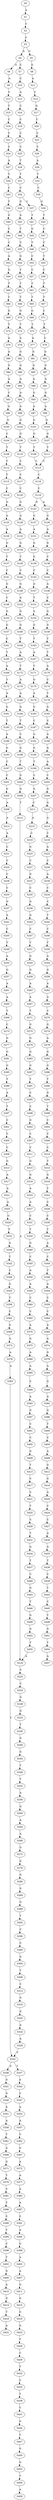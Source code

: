 strict digraph  {
	S0 -> S1 [ label = A ];
	S1 -> S2 [ label = C ];
	S2 -> S3 [ label = C ];
	S3 -> S4 [ label = A ];
	S3 -> S5 [ label = G ];
	S4 -> S6 [ label = G ];
	S4 -> S7 [ label = C ];
	S5 -> S8 [ label = G ];
	S6 -> S9 [ label = A ];
	S7 -> S10 [ label = C ];
	S8 -> S11 [ label = A ];
	S9 -> S12 [ label = C ];
	S10 -> S13 [ label = A ];
	S11 -> S14 [ label = C ];
	S12 -> S15 [ label = T ];
	S13 -> S16 [ label = C ];
	S14 -> S17 [ label = G ];
	S15 -> S18 [ label = C ];
	S16 -> S19 [ label = C ];
	S17 -> S20 [ label = C ];
	S18 -> S21 [ label = C ];
	S19 -> S22 [ label = C ];
	S20 -> S23 [ label = C ];
	S21 -> S24 [ label = C ];
	S22 -> S25 [ label = C ];
	S23 -> S26 [ label = C ];
	S24 -> S27 [ label = A ];
	S25 -> S28 [ label = T ];
	S26 -> S29 [ label = A ];
	S27 -> S30 [ label = T ];
	S28 -> S31 [ label = T ];
	S29 -> S32 [ label = T ];
	S30 -> S33 [ label = C ];
	S31 -> S34 [ label = C ];
	S32 -> S35 [ label = C ];
	S33 -> S36 [ label = T ];
	S34 -> S37 [ label = C ];
	S34 -> S38 [ label = G ];
	S35 -> S39 [ label = G ];
	S36 -> S40 [ label = G ];
	S37 -> S41 [ label = T ];
	S38 -> S42 [ label = A ];
	S39 -> S43 [ label = T ];
	S40 -> S44 [ label = C ];
	S41 -> S45 [ label = G ];
	S42 -> S46 [ label = T ];
	S43 -> S47 [ label = C ];
	S44 -> S48 [ label = C ];
	S45 -> S49 [ label = T ];
	S46 -> S50 [ label = C ];
	S47 -> S51 [ label = C ];
	S48 -> S52 [ label = A ];
	S49 -> S53 [ label = C ];
	S50 -> S54 [ label = G ];
	S51 -> S55 [ label = T ];
	S52 -> S56 [ label = G ];
	S53 -> S57 [ label = C ];
	S54 -> S58 [ label = T ];
	S55 -> S59 [ label = C ];
	S56 -> S60 [ label = T ];
	S57 -> S61 [ label = T ];
	S58 -> S62 [ label = T ];
	S59 -> S63 [ label = T ];
	S60 -> S64 [ label = C ];
	S61 -> S65 [ label = T ];
	S62 -> S66 [ label = T ];
	S63 -> S67 [ label = T ];
	S64 -> S68 [ label = G ];
	S65 -> S69 [ label = G ];
	S66 -> S70 [ label = G ];
	S67 -> S71 [ label = C ];
	S68 -> S72 [ label = T ];
	S69 -> S73 [ label = T ];
	S70 -> S74 [ label = T ];
	S71 -> S75 [ label = T ];
	S72 -> S76 [ label = A ];
	S73 -> S77 [ label = A ];
	S74 -> S78 [ label = A ];
	S75 -> S79 [ label = C ];
	S76 -> S80 [ label = A ];
	S77 -> S81 [ label = G ];
	S78 -> S82 [ label = G ];
	S79 -> S83 [ label = G ];
	S80 -> S84 [ label = G ];
	S81 -> S85 [ label = G ];
	S82 -> S86 [ label = G ];
	S83 -> S87 [ label = G ];
	S84 -> S88 [ label = A ];
	S85 -> S89 [ label = A ];
	S86 -> S90 [ label = A ];
	S87 -> S91 [ label = A ];
	S88 -> S92 [ label = C ];
	S89 -> S93 [ label = G ];
	S90 -> S94 [ label = A ];
	S91 -> S95 [ label = G ];
	S92 -> S96 [ label = G ];
	S93 -> S97 [ label = A ];
	S94 -> S98 [ label = A ];
	S95 -> S99 [ label = A ];
	S96 -> S100 [ label = G ];
	S97 -> S101 [ label = G ];
	S98 -> S102 [ label = G ];
	S99 -> S103 [ label = G ];
	S100 -> S104 [ label = C ];
	S101 -> S105 [ label = G ];
	S102 -> S106 [ label = G ];
	S103 -> S107 [ label = G ];
	S104 -> S108 [ label = T ];
	S105 -> S109 [ label = T ];
	S106 -> S110 [ label = T ];
	S107 -> S111 [ label = T ];
	S108 -> S112 [ label = C ];
	S109 -> S113 [ label = C ];
	S110 -> S114 [ label = C ];
	S111 -> S113 [ label = C ];
	S112 -> S115 [ label = T ];
	S113 -> S116 [ label = C ];
	S114 -> S117 [ label = C ];
	S115 -> S118 [ label = C ];
	S116 -> S119 [ label = C ];
	S117 -> S120 [ label = C ];
	S118 -> S121 [ label = G ];
	S119 -> S122 [ label = A ];
	S119 -> S123 [ label = G ];
	S120 -> S124 [ label = G ];
	S121 -> S125 [ label = A ];
	S122 -> S126 [ label = G ];
	S123 -> S127 [ label = G ];
	S124 -> S128 [ label = A ];
	S125 -> S129 [ label = A ];
	S126 -> S130 [ label = A ];
	S127 -> S131 [ label = A ];
	S128 -> S132 [ label = A ];
	S129 -> S133 [ label = G ];
	S130 -> S134 [ label = G ];
	S131 -> S135 [ label = G ];
	S132 -> S136 [ label = G ];
	S133 -> S137 [ label = T ];
	S134 -> S138 [ label = C ];
	S135 -> S139 [ label = G ];
	S136 -> S140 [ label = T ];
	S137 -> S141 [ label = C ];
	S138 -> S142 [ label = C ];
	S139 -> S143 [ label = C ];
	S140 -> S144 [ label = C ];
	S141 -> S145 [ label = G ];
	S142 -> S146 [ label = A ];
	S143 -> S147 [ label = G ];
	S144 -> S148 [ label = G ];
	S145 -> S149 [ label = C ];
	S146 -> S150 [ label = C ];
	S147 -> S151 [ label = T ];
	S148 -> S152 [ label = A ];
	S149 -> S153 [ label = G ];
	S150 -> S154 [ label = G ];
	S151 -> S155 [ label = G ];
	S152 -> S156 [ label = G ];
	S153 -> S157 [ label = G ];
	S154 -> S158 [ label = G ];
	S155 -> S159 [ label = G ];
	S156 -> S160 [ label = G ];
	S157 -> S161 [ label = C ];
	S158 -> S162 [ label = T ];
	S159 -> S163 [ label = T ];
	S160 -> S164 [ label = T ];
	S161 -> S165 [ label = T ];
	S162 -> S166 [ label = T ];
	S163 -> S167 [ label = A ];
	S164 -> S168 [ label = A ];
	S165 -> S169 [ label = A ];
	S166 -> S170 [ label = A ];
	S167 -> S171 [ label = T ];
	S168 -> S172 [ label = T ];
	S169 -> S173 [ label = T ];
	S170 -> S174 [ label = C ];
	S171 -> S175 [ label = G ];
	S172 -> S176 [ label = A ];
	S173 -> S177 [ label = A ];
	S174 -> S178 [ label = T ];
	S175 -> S179 [ label = A ];
	S176 -> S180 [ label = A ];
	S177 -> S181 [ label = G ];
	S178 -> S182 [ label = G ];
	S179 -> S183 [ label = G ];
	S180 -> S184 [ label = G ];
	S181 -> S185 [ label = T ];
	S182 -> S186 [ label = C ];
	S183 -> S187 [ label = C ];
	S184 -> S188 [ label = T ];
	S185 -> S189 [ label = A ];
	S186 -> S190 [ label = A ];
	S187 -> S191 [ label = G ];
	S188 -> S192 [ label = C ];
	S189 -> S193 [ label = G ];
	S190 -> S194 [ label = G ];
	S191 -> S195 [ label = G ];
	S192 -> S196 [ label = G ];
	S193 -> S197 [ label = C ];
	S194 -> S198 [ label = A ];
	S195 -> S199 [ label = T ];
	S196 -> S200 [ label = T ];
	S197 -> S201 [ label = C ];
	S198 -> S202 [ label = C ];
	S199 -> S203 [ label = C ];
	S200 -> S204 [ label = G ];
	S201 -> S205 [ label = G ];
	S202 -> S206 [ label = G ];
	S203 -> S207 [ label = G ];
	S204 -> S208 [ label = G ];
	S205 -> S209 [ label = A ];
	S206 -> S210 [ label = G ];
	S207 -> S211 [ label = C ];
	S208 -> S212 [ label = T ];
	S209 -> S213 [ label = A ];
	S210 -> S214 [ label = A ];
	S211 -> S215 [ label = A ];
	S212 -> S216 [ label = A ];
	S213 -> S217 [ label = A ];
	S214 -> S218 [ label = C ];
	S215 -> S219 [ label = C ];
	S216 -> S220 [ label = C ];
	S217 -> S221 [ label = C ];
	S218 -> S222 [ label = A ];
	S219 -> S223 [ label = G ];
	S220 -> S224 [ label = C ];
	S221 -> S225 [ label = C ];
	S222 -> S226 [ label = C ];
	S223 -> S227 [ label = C ];
	S224 -> S228 [ label = G ];
	S225 -> S229 [ label = C ];
	S226 -> S230 [ label = A ];
	S227 -> S231 [ label = G ];
	S228 -> S232 [ label = G ];
	S229 -> S233 [ label = C ];
	S230 -> S234 [ label = C ];
	S231 -> S235 [ label = C ];
	S232 -> S236 [ label = T ];
	S233 -> S237 [ label = G ];
	S234 -> S238 [ label = C ];
	S235 -> S239 [ label = G ];
	S236 -> S240 [ label = G ];
	S237 -> S241 [ label = A ];
	S238 -> S242 [ label = T ];
	S239 -> S243 [ label = G ];
	S240 -> S244 [ label = G ];
	S241 -> S245 [ label = C ];
	S242 -> S246 [ label = C ];
	S243 -> S247 [ label = C ];
	S244 -> S248 [ label = T ];
	S245 -> S249 [ label = T ];
	S246 -> S250 [ label = T ];
	S247 -> S251 [ label = T ];
	S248 -> S252 [ label = T ];
	S249 -> S253 [ label = A ];
	S250 -> S254 [ label = A ];
	S251 -> S255 [ label = G ];
	S252 -> S256 [ label = A ];
	S253 -> S257 [ label = G ];
	S254 -> S258 [ label = G ];
	S255 -> S259 [ label = G ];
	S256 -> S260 [ label = G ];
	S257 -> S261 [ label = A ];
	S258 -> S262 [ label = A ];
	S259 -> S263 [ label = A ];
	S260 -> S264 [ label = A ];
	S261 -> S265 [ label = A ];
	S262 -> S266 [ label = A ];
	S263 -> S267 [ label = A ];
	S264 -> S268 [ label = A ];
	S265 -> S269 [ label = T ];
	S266 -> S270 [ label = C ];
	S267 -> S271 [ label = T ];
	S268 -> S272 [ label = G ];
	S269 -> S273 [ label = C ];
	S270 -> S274 [ label = G ];
	S271 -> S275 [ label = G ];
	S272 -> S276 [ label = G ];
	S273 -> S277 [ label = G ];
	S274 -> S278 [ label = A ];
	S275 -> S279 [ label = G ];
	S276 -> S280 [ label = G ];
	S277 -> S281 [ label = G ];
	S278 -> S282 [ label = G ];
	S279 -> S283 [ label = G ];
	S280 -> S284 [ label = G ];
	S281 -> S285 [ label = G ];
	S282 -> S286 [ label = G ];
	S283 -> S287 [ label = G ];
	S284 -> S288 [ label = G ];
	S285 -> S289 [ label = T ];
	S286 -> S290 [ label = T ];
	S287 -> S291 [ label = T ];
	S288 -> S292 [ label = T ];
	S289 -> S293 [ label = A ];
	S290 -> S294 [ label = G ];
	S291 -> S295 [ label = C ];
	S292 -> S296 [ label = C ];
	S293 -> S297 [ label = T ];
	S294 -> S298 [ label = T ];
	S295 -> S299 [ label = C ];
	S296 -> S300 [ label = C ];
	S297 -> S301 [ label = C ];
	S298 -> S302 [ label = C ];
	S299 -> S303 [ label = G ];
	S300 -> S304 [ label = G ];
	S301 -> S305 [ label = C ];
	S302 -> S306 [ label = C ];
	S303 -> S307 [ label = C ];
	S304 -> S308 [ label = T ];
	S305 -> S309 [ label = C ];
	S306 -> S310 [ label = C ];
	S307 -> S311 [ label = C ];
	S308 -> S312 [ label = C ];
	S309 -> S313 [ label = G ];
	S310 -> S314 [ label = T ];
	S311 -> S315 [ label = G ];
	S312 -> S316 [ label = G ];
	S313 -> S317 [ label = A ];
	S314 -> S318 [ label = G ];
	S315 -> S319 [ label = G ];
	S316 -> S320 [ label = G ];
	S317 -> S321 [ label = A ];
	S318 -> S322 [ label = T ];
	S319 -> S323 [ label = A ];
	S320 -> S324 [ label = A ];
	S321 -> S325 [ label = A ];
	S322 -> S326 [ label = C ];
	S323 -> S327 [ label = A ];
	S324 -> S328 [ label = A ];
	S325 -> S329 [ label = G ];
	S326 -> S330 [ label = C ];
	S327 -> S331 [ label = C ];
	S328 -> S332 [ label = C ];
	S329 -> S333 [ label = T ];
	S330 -> S334 [ label = T ];
	S331 -> S335 [ label = T ];
	S332 -> S336 [ label = A ];
	S332 -> S337 [ label = T ];
	S333 -> S338 [ label = G ];
	S334 -> S339 [ label = A ];
	S335 -> S340 [ label = G ];
	S336 -> S341 [ label = G ];
	S337 -> S342 [ label = A ];
	S338 -> S343 [ label = T ];
	S339 -> S344 [ label = C ];
	S340 -> S345 [ label = C ];
	S341 -> S346 [ label = G ];
	S342 -> S347 [ label = C ];
	S343 -> S348 [ label = C ];
	S344 -> S349 [ label = T ];
	S345 -> S350 [ label = A ];
	S346 -> S351 [ label = A ];
	S347 -> S352 [ label = A ];
	S348 -> S353 [ label = G ];
	S349 -> S354 [ label = A ];
	S350 -> S355 [ label = A ];
	S351 -> S356 [ label = A ];
	S352 -> S357 [ label = A ];
	S353 -> S358 [ label = T ];
	S354 -> S359 [ label = C ];
	S355 -> S360 [ label = C ];
	S356 -> S361 [ label = T ];
	S357 -> S362 [ label = C ];
	S358 -> S363 [ label = C ];
	S359 -> S364 [ label = C ];
	S360 -> S365 [ label = C ];
	S361 -> S366 [ label = A ];
	S362 -> S367 [ label = G ];
	S363 -> S368 [ label = G ];
	S364 -> S369 [ label = A ];
	S365 -> S370 [ label = A ];
	S366 -> S371 [ label = G ];
	S367 -> S372 [ label = A ];
	S368 -> S373 [ label = G ];
	S369 -> S374 [ label = G ];
	S370 -> S375 [ label = G ];
	S371 -> S376 [ label = T ];
	S372 -> S377 [ label = A ];
	S373 -> S378 [ label = A ];
	S374 -> S379 [ label = G ];
	S375 -> S380 [ label = A ];
	S376 -> S381 [ label = C ];
	S377 -> S382 [ label = A ];
	S378 -> S383 [ label = A ];
	S379 -> S384 [ label = A ];
	S380 -> S385 [ label = A ];
	S381 -> S386 [ label = T ];
	S382 -> S387 [ label = A ];
	S383 -> S332 [ label = C ];
	S384 -> S388 [ label = G ];
	S385 -> S389 [ label = C ];
	S386 -> S390 [ label = C ];
	S387 -> S391 [ label = C ];
	S388 -> S392 [ label = A ];
	S389 -> S393 [ label = A ];
	S390 -> S394 [ label = T ];
	S391 -> S395 [ label = A ];
	S392 -> S396 [ label = G ];
	S393 -> S397 [ label = G ];
	S394 -> S398 [ label = C ];
	S395 -> S399 [ label = G ];
	S396 -> S400 [ label = T ];
	S397 -> S401 [ label = C ];
	S398 -> S402 [ label = T ];
	S399 -> S403 [ label = A ];
	S400 -> S404 [ label = C ];
	S401 -> S405 [ label = C ];
	S402 -> S406 [ label = G ];
	S403 -> S407 [ label = A ];
	S404 -> S408 [ label = A ];
	S405 -> S409 [ label = G ];
	S406 -> S410 [ label = A ];
	S407 -> S411 [ label = G ];
	S408 -> S412 [ label = G ];
	S409 -> S413 [ label = T ];
	S410 -> S414 [ label = G ];
	S411 -> S415 [ label = G ];
	S412 -> S416 [ label = G ];
	S413 -> S417 [ label = C ];
	S414 -> S418 [ label = T ];
	S415 -> S419 [ label = G ];
	S416 -> S420 [ label = A ];
	S417 -> S421 [ label = C ];
	S418 -> S422 [ label = A ];
	S419 -> S423 [ label = G ];
	S420 -> S424 [ label = C ];
	S421 -> S425 [ label = T ];
	S423 -> S426 [ label = T ];
	S424 -> S427 [ label = C ];
	S425 -> S428 [ label = C ];
	S426 -> S429 [ label = C ];
	S427 -> S430 [ label = A ];
	S428 -> S431 [ label = T ];
	S429 -> S432 [ label = T ];
	S430 -> S433 [ label = G ];
	S431 -> S434 [ label = G ];
	S432 -> S435 [ label = C ];
	S433 -> S436 [ label = T ];
	S434 -> S437 [ label = T ];
	S435 -> S438 [ label = T ];
	S436 -> S439 [ label = C ];
	S437 -> S440 [ label = C ];
	S438 -> S441 [ label = C ];
	S439 -> S442 [ label = T ];
	S440 -> S443 [ label = G ];
	S441 -> S444 [ label = G ];
	S442 -> S445 [ label = C ];
	S443 -> S446 [ label = T ];
	S444 -> S447 [ label = T ];
	S445 -> S448 [ label = T ];
	S446 -> S449 [ label = G ];
	S447 -> S450 [ label = G ];
	S448 -> S451 [ label = G ];
	S449 -> S452 [ label = G ];
	S450 -> S453 [ label = G ];
	S451 -> S454 [ label = T ];
	S452 -> S455 [ label = T ];
	S453 -> S456 [ label = T ];
	S454 -> S457 [ label = A ];
	S455 -> S216 [ label = A ];
	S456 -> S458 [ label = A ];
}
